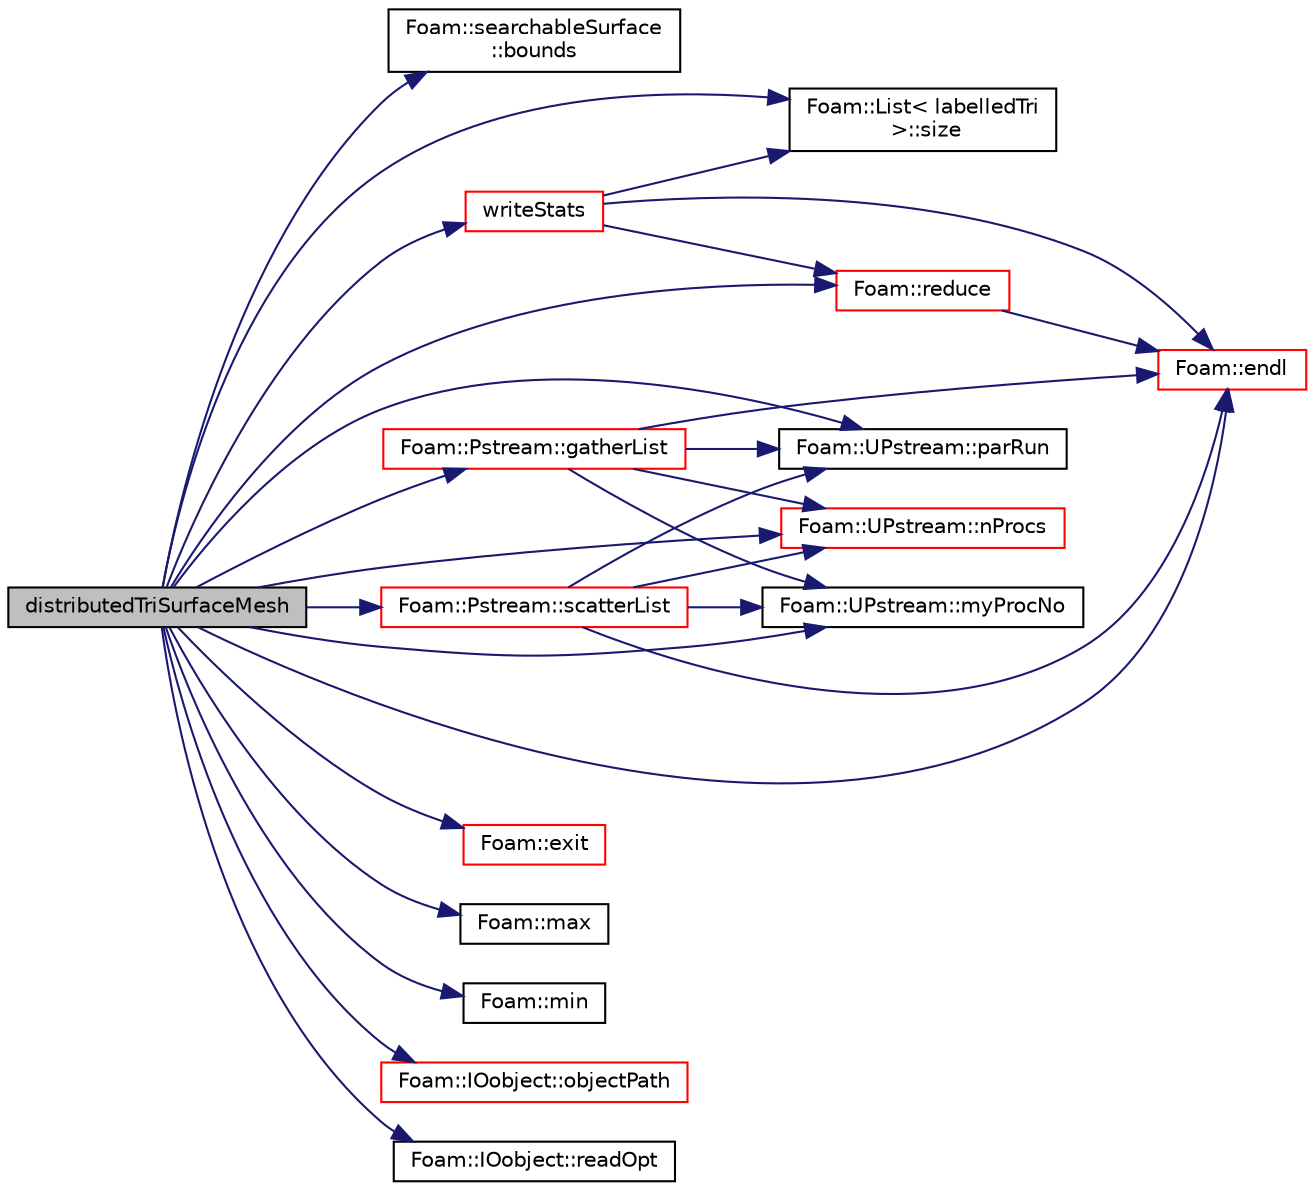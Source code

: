 digraph "distributedTriSurfaceMesh"
{
  bgcolor="transparent";
  edge [fontname="Helvetica",fontsize="10",labelfontname="Helvetica",labelfontsize="10"];
  node [fontname="Helvetica",fontsize="10",shape=record];
  rankdir="LR";
  Node402 [label="distributedTriSurfaceMesh",height=0.2,width=0.4,color="black", fillcolor="grey75", style="filled", fontcolor="black"];
  Node402 -> Node403 [color="midnightblue",fontsize="10",style="solid",fontname="Helvetica"];
  Node403 [label="Foam::searchableSurface\l::bounds",height=0.2,width=0.4,color="black",URL="$a26369.html#af0b8fd78dbff2bbd5d76f5c2e8569fbe",tooltip="Return const reference to boundBox. "];
  Node402 -> Node404 [color="midnightblue",fontsize="10",style="solid",fontname="Helvetica"];
  Node404 [label="Foam::endl",height=0.2,width=0.4,color="red",URL="$a21851.html#a2db8fe02a0d3909e9351bb4275b23ce4",tooltip="Add newline and flush stream. "];
  Node402 -> Node406 [color="midnightblue",fontsize="10",style="solid",fontname="Helvetica"];
  Node406 [label="Foam::exit",height=0.2,width=0.4,color="red",URL="$a21851.html#a06ca7250d8e89caf05243ec094843642"];
  Node402 -> Node453 [color="midnightblue",fontsize="10",style="solid",fontname="Helvetica"];
  Node453 [label="Foam::Pstream::gatherList",height=0.2,width=0.4,color="red",URL="$a27357.html#afbdf64fb42cd760690d51a9a321792d9",tooltip="Gather data but keep individual values separate. "];
  Node453 -> Node418 [color="midnightblue",fontsize="10",style="solid",fontname="Helvetica"];
  Node418 [label="Foam::UPstream::parRun",height=0.2,width=0.4,color="black",URL="$a27377.html#adbb27f04b5705440fb8b09f278059011",tooltip="Is this a parallel run? "];
  Node453 -> Node454 [color="midnightblue",fontsize="10",style="solid",fontname="Helvetica"];
  Node454 [label="Foam::UPstream::nProcs",height=0.2,width=0.4,color="red",URL="$a27377.html#aada0e04d8127eda8ee95be0772754a4f",tooltip="Number of processes in parallel run. "];
  Node453 -> Node456 [color="midnightblue",fontsize="10",style="solid",fontname="Helvetica"];
  Node456 [label="Foam::UPstream::myProcNo",height=0.2,width=0.4,color="black",URL="$a27377.html#afc74d89573de32a3032c916f8cdd1733",tooltip="Number of this process (starting from masterNo() = 0) "];
  Node453 -> Node404 [color="midnightblue",fontsize="10",style="solid",fontname="Helvetica"];
  Node402 -> Node464 [color="midnightblue",fontsize="10",style="solid",fontname="Helvetica"];
  Node464 [label="Foam::max",height=0.2,width=0.4,color="black",URL="$a21851.html#ac993e906cf2774ae77e666bc24e81733"];
  Node402 -> Node465 [color="midnightblue",fontsize="10",style="solid",fontname="Helvetica"];
  Node465 [label="Foam::min",height=0.2,width=0.4,color="black",URL="$a21851.html#a253e112ad2d56d96230ff39ea7f442dc"];
  Node402 -> Node456 [color="midnightblue",fontsize="10",style="solid",fontname="Helvetica"];
  Node402 -> Node454 [color="midnightblue",fontsize="10",style="solid",fontname="Helvetica"];
  Node402 -> Node466 [color="midnightblue",fontsize="10",style="solid",fontname="Helvetica"];
  Node466 [label="Foam::IOobject::objectPath",height=0.2,width=0.4,color="red",URL="$a27249.html#a3a7ece5c1251c6be1f7812d4dba5fb7a",tooltip="Return complete path + object name. "];
  Node402 -> Node418 [color="midnightblue",fontsize="10",style="solid",fontname="Helvetica"];
  Node402 -> Node718 [color="midnightblue",fontsize="10",style="solid",fontname="Helvetica"];
  Node718 [label="Foam::IOobject::readOpt",height=0.2,width=0.4,color="black",URL="$a27249.html#a81b608e0b8d8e2a8f1bc927cd6076c59"];
  Node402 -> Node719 [color="midnightblue",fontsize="10",style="solid",fontname="Helvetica"];
  Node719 [label="Foam::reduce",height=0.2,width=0.4,color="red",URL="$a21851.html#a7ffd6af4acc2eb9ba72ee296b5ecda23"];
  Node719 -> Node404 [color="midnightblue",fontsize="10",style="solid",fontname="Helvetica"];
  Node402 -> Node721 [color="midnightblue",fontsize="10",style="solid",fontname="Helvetica"];
  Node721 [label="Foam::Pstream::scatterList",height=0.2,width=0.4,color="red",URL="$a27357.html#a23c38ee54f04c9d53a327db9edbdb7f0",tooltip="Scatter data. Reverse of gatherList. "];
  Node721 -> Node418 [color="midnightblue",fontsize="10",style="solid",fontname="Helvetica"];
  Node721 -> Node454 [color="midnightblue",fontsize="10",style="solid",fontname="Helvetica"];
  Node721 -> Node456 [color="midnightblue",fontsize="10",style="solid",fontname="Helvetica"];
  Node721 -> Node404 [color="midnightblue",fontsize="10",style="solid",fontname="Helvetica"];
  Node402 -> Node725 [color="midnightblue",fontsize="10",style="solid",fontname="Helvetica"];
  Node725 [label="Foam::List\< labelledTri\l \>::size",height=0.2,width=0.4,color="black",URL="$a26833.html#a47b3bf30da1eb3ab8076b5fbe00e0494",tooltip="Return the number of elements in the UList. "];
  Node402 -> Node726 [color="midnightblue",fontsize="10",style="solid",fontname="Helvetica"];
  Node726 [label="writeStats",height=0.2,width=0.4,color="red",URL="$a29993.html#abcdb99a5c0073642de36f2a8b03e92c2",tooltip="Print some stats. Parallel aware version of. "];
  Node726 -> Node719 [color="midnightblue",fontsize="10",style="solid",fontname="Helvetica"];
  Node726 -> Node725 [color="midnightblue",fontsize="10",style="solid",fontname="Helvetica"];
  Node726 -> Node404 [color="midnightblue",fontsize="10",style="solid",fontname="Helvetica"];
}

